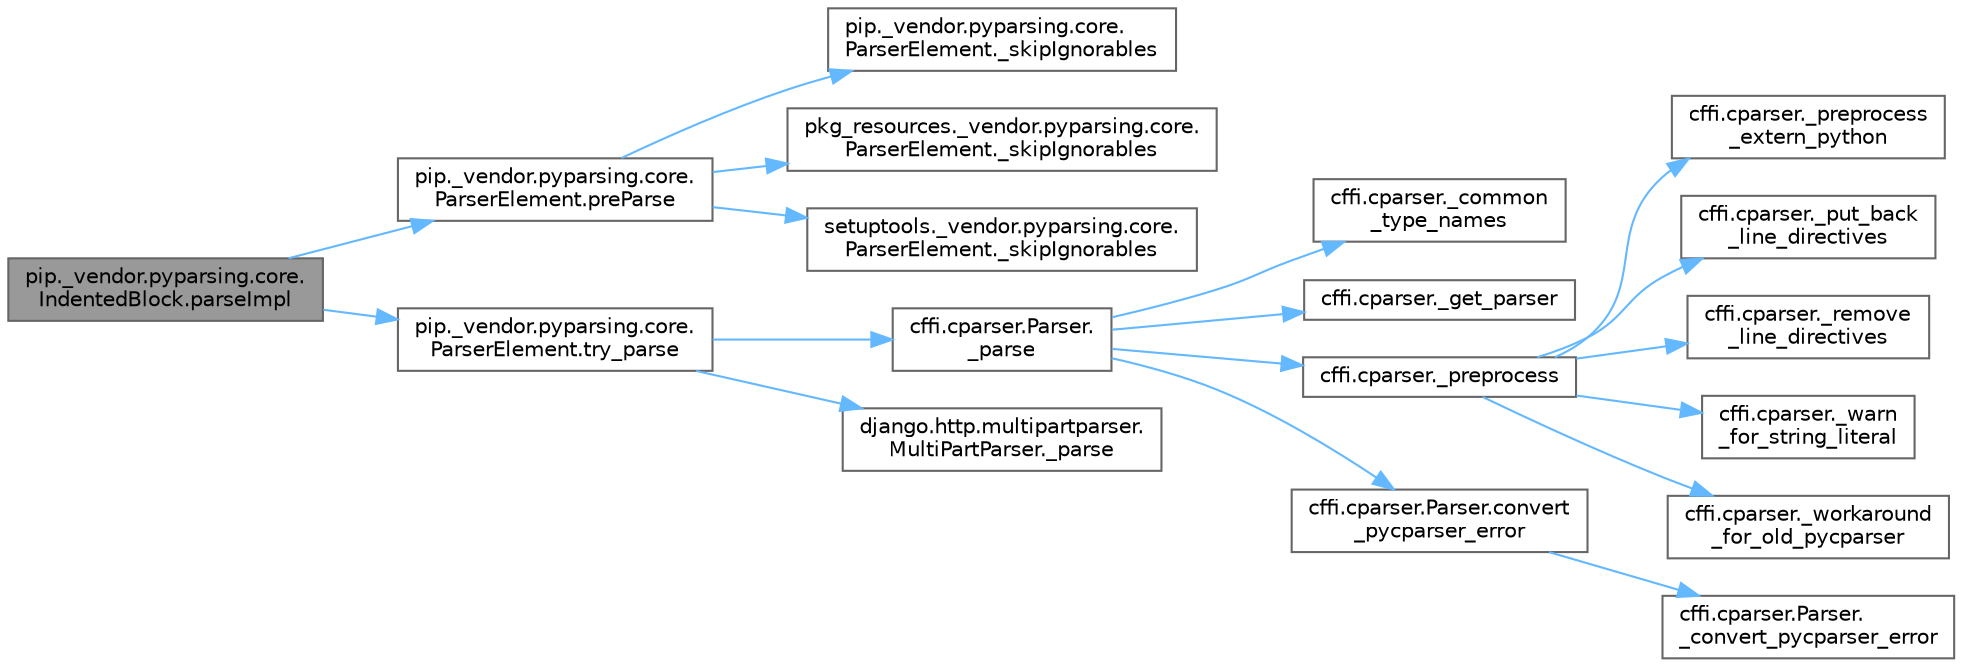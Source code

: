 digraph "pip._vendor.pyparsing.core.IndentedBlock.parseImpl"
{
 // LATEX_PDF_SIZE
  bgcolor="transparent";
  edge [fontname=Helvetica,fontsize=10,labelfontname=Helvetica,labelfontsize=10];
  node [fontname=Helvetica,fontsize=10,shape=box,height=0.2,width=0.4];
  rankdir="LR";
  Node1 [id="Node000001",label="pip._vendor.pyparsing.core.\lIndentedBlock.parseImpl",height=0.2,width=0.4,color="gray40", fillcolor="grey60", style="filled", fontcolor="black",tooltip=" "];
  Node1 -> Node2 [id="edge1_Node000001_Node000002",color="steelblue1",style="solid",tooltip=" "];
  Node2 [id="Node000002",label="pip._vendor.pyparsing.core.\lParserElement.preParse",height=0.2,width=0.4,color="grey40", fillcolor="white", style="filled",URL="$classpip_1_1__vendor_1_1pyparsing_1_1core_1_1_parser_element.html#ab5e2fcbb7e83e0b5608eb5cbc31c17f0",tooltip=" "];
  Node2 -> Node3 [id="edge2_Node000002_Node000003",color="steelblue1",style="solid",tooltip=" "];
  Node3 [id="Node000003",label="pip._vendor.pyparsing.core.\lParserElement._skipIgnorables",height=0.2,width=0.4,color="grey40", fillcolor="white", style="filled",URL="$classpip_1_1__vendor_1_1pyparsing_1_1core_1_1_parser_element.html#a644057a564b3439f6c58edaf72270a94",tooltip=" "];
  Node2 -> Node4 [id="edge3_Node000002_Node000004",color="steelblue1",style="solid",tooltip=" "];
  Node4 [id="Node000004",label="pkg_resources._vendor.pyparsing.core.\lParserElement._skipIgnorables",height=0.2,width=0.4,color="grey40", fillcolor="white", style="filled",URL="$classpkg__resources_1_1__vendor_1_1pyparsing_1_1core_1_1_parser_element.html#aae663f26b6bfe9b649c2b76a6cda1528",tooltip=" "];
  Node2 -> Node5 [id="edge4_Node000002_Node000005",color="steelblue1",style="solid",tooltip=" "];
  Node5 [id="Node000005",label="setuptools._vendor.pyparsing.core.\lParserElement._skipIgnorables",height=0.2,width=0.4,color="grey40", fillcolor="white", style="filled",URL="$classsetuptools_1_1__vendor_1_1pyparsing_1_1core_1_1_parser_element.html#a7787df9cec014863d8fa8067ce0bf724",tooltip=" "];
  Node1 -> Node6 [id="edge5_Node000001_Node000006",color="steelblue1",style="solid",tooltip=" "];
  Node6 [id="Node000006",label="pip._vendor.pyparsing.core.\lParserElement.try_parse",height=0.2,width=0.4,color="grey40", fillcolor="white", style="filled",URL="$classpip_1_1__vendor_1_1pyparsing_1_1core_1_1_parser_element.html#aa6320e91dc4e7cd3738374eaa03bba1e",tooltip=" "];
  Node6 -> Node7 [id="edge6_Node000006_Node000007",color="steelblue1",style="solid",tooltip=" "];
  Node7 [id="Node000007",label="cffi.cparser.Parser.\l_parse",height=0.2,width=0.4,color="grey40", fillcolor="white", style="filled",URL="$classcffi_1_1cparser_1_1_parser.html#a1e34a6250e166916f64724a073816414",tooltip=" "];
  Node7 -> Node8 [id="edge7_Node000007_Node000008",color="steelblue1",style="solid",tooltip=" "];
  Node8 [id="Node000008",label="cffi.cparser._common\l_type_names",height=0.2,width=0.4,color="grey40", fillcolor="white", style="filled",URL="$namespacecffi_1_1cparser.html#ad1e7fbfe345d73658edbbb69143d6af4",tooltip=" "];
  Node7 -> Node9 [id="edge8_Node000007_Node000009",color="steelblue1",style="solid",tooltip=" "];
  Node9 [id="Node000009",label="cffi.cparser._get_parser",height=0.2,width=0.4,color="grey40", fillcolor="white", style="filled",URL="$namespacecffi_1_1cparser.html#a5fac6df4b37bff6d34bddf1011e17744",tooltip=" "];
  Node7 -> Node10 [id="edge9_Node000007_Node000010",color="steelblue1",style="solid",tooltip=" "];
  Node10 [id="Node000010",label="cffi.cparser._preprocess",height=0.2,width=0.4,color="grey40", fillcolor="white", style="filled",URL="$namespacecffi_1_1cparser.html#a66b1e3de638efcf1ccd505832e306bdb",tooltip=" "];
  Node10 -> Node11 [id="edge10_Node000010_Node000011",color="steelblue1",style="solid",tooltip=" "];
  Node11 [id="Node000011",label="cffi.cparser._preprocess\l_extern_python",height=0.2,width=0.4,color="grey40", fillcolor="white", style="filled",URL="$namespacecffi_1_1cparser.html#a090012863f6fccac6726f3e19025a92c",tooltip=" "];
  Node10 -> Node12 [id="edge11_Node000010_Node000012",color="steelblue1",style="solid",tooltip=" "];
  Node12 [id="Node000012",label="cffi.cparser._put_back\l_line_directives",height=0.2,width=0.4,color="grey40", fillcolor="white", style="filled",URL="$namespacecffi_1_1cparser.html#a3a8b9d59df776d9eceec2456ade71826",tooltip=" "];
  Node10 -> Node13 [id="edge12_Node000010_Node000013",color="steelblue1",style="solid",tooltip=" "];
  Node13 [id="Node000013",label="cffi.cparser._remove\l_line_directives",height=0.2,width=0.4,color="grey40", fillcolor="white", style="filled",URL="$namespacecffi_1_1cparser.html#ab428a3bb10a03448d6d18fecdf3fb6c4",tooltip=" "];
  Node10 -> Node14 [id="edge13_Node000010_Node000014",color="steelblue1",style="solid",tooltip=" "];
  Node14 [id="Node000014",label="cffi.cparser._warn\l_for_string_literal",height=0.2,width=0.4,color="grey40", fillcolor="white", style="filled",URL="$namespacecffi_1_1cparser.html#a7786690dfc03408208a845fc266a7e03",tooltip=" "];
  Node10 -> Node15 [id="edge14_Node000010_Node000015",color="steelblue1",style="solid",tooltip=" "];
  Node15 [id="Node000015",label="cffi.cparser._workaround\l_for_old_pycparser",height=0.2,width=0.4,color="grey40", fillcolor="white", style="filled",URL="$namespacecffi_1_1cparser.html#aa1712a110c72a0d44d42d230991be639",tooltip=" "];
  Node7 -> Node16 [id="edge15_Node000007_Node000016",color="steelblue1",style="solid",tooltip=" "];
  Node16 [id="Node000016",label="cffi.cparser.Parser.convert\l_pycparser_error",height=0.2,width=0.4,color="grey40", fillcolor="white", style="filled",URL="$classcffi_1_1cparser_1_1_parser.html#aa2308c4a4be419a7a50ec3136fe3342f",tooltip=" "];
  Node16 -> Node17 [id="edge16_Node000016_Node000017",color="steelblue1",style="solid",tooltip=" "];
  Node17 [id="Node000017",label="cffi.cparser.Parser.\l_convert_pycparser_error",height=0.2,width=0.4,color="grey40", fillcolor="white", style="filled",URL="$classcffi_1_1cparser_1_1_parser.html#ad7bc6bd1e648eb87715119929c5fdcde",tooltip=" "];
  Node6 -> Node18 [id="edge17_Node000006_Node000018",color="steelblue1",style="solid",tooltip=" "];
  Node18 [id="Node000018",label="django.http.multipartparser.\lMultiPartParser._parse",height=0.2,width=0.4,color="grey40", fillcolor="white", style="filled",URL="$classdjango_1_1http_1_1multipartparser_1_1_multi_part_parser.html#adb07bed95c15670985ba7e9222bc071f",tooltip=" "];
}
